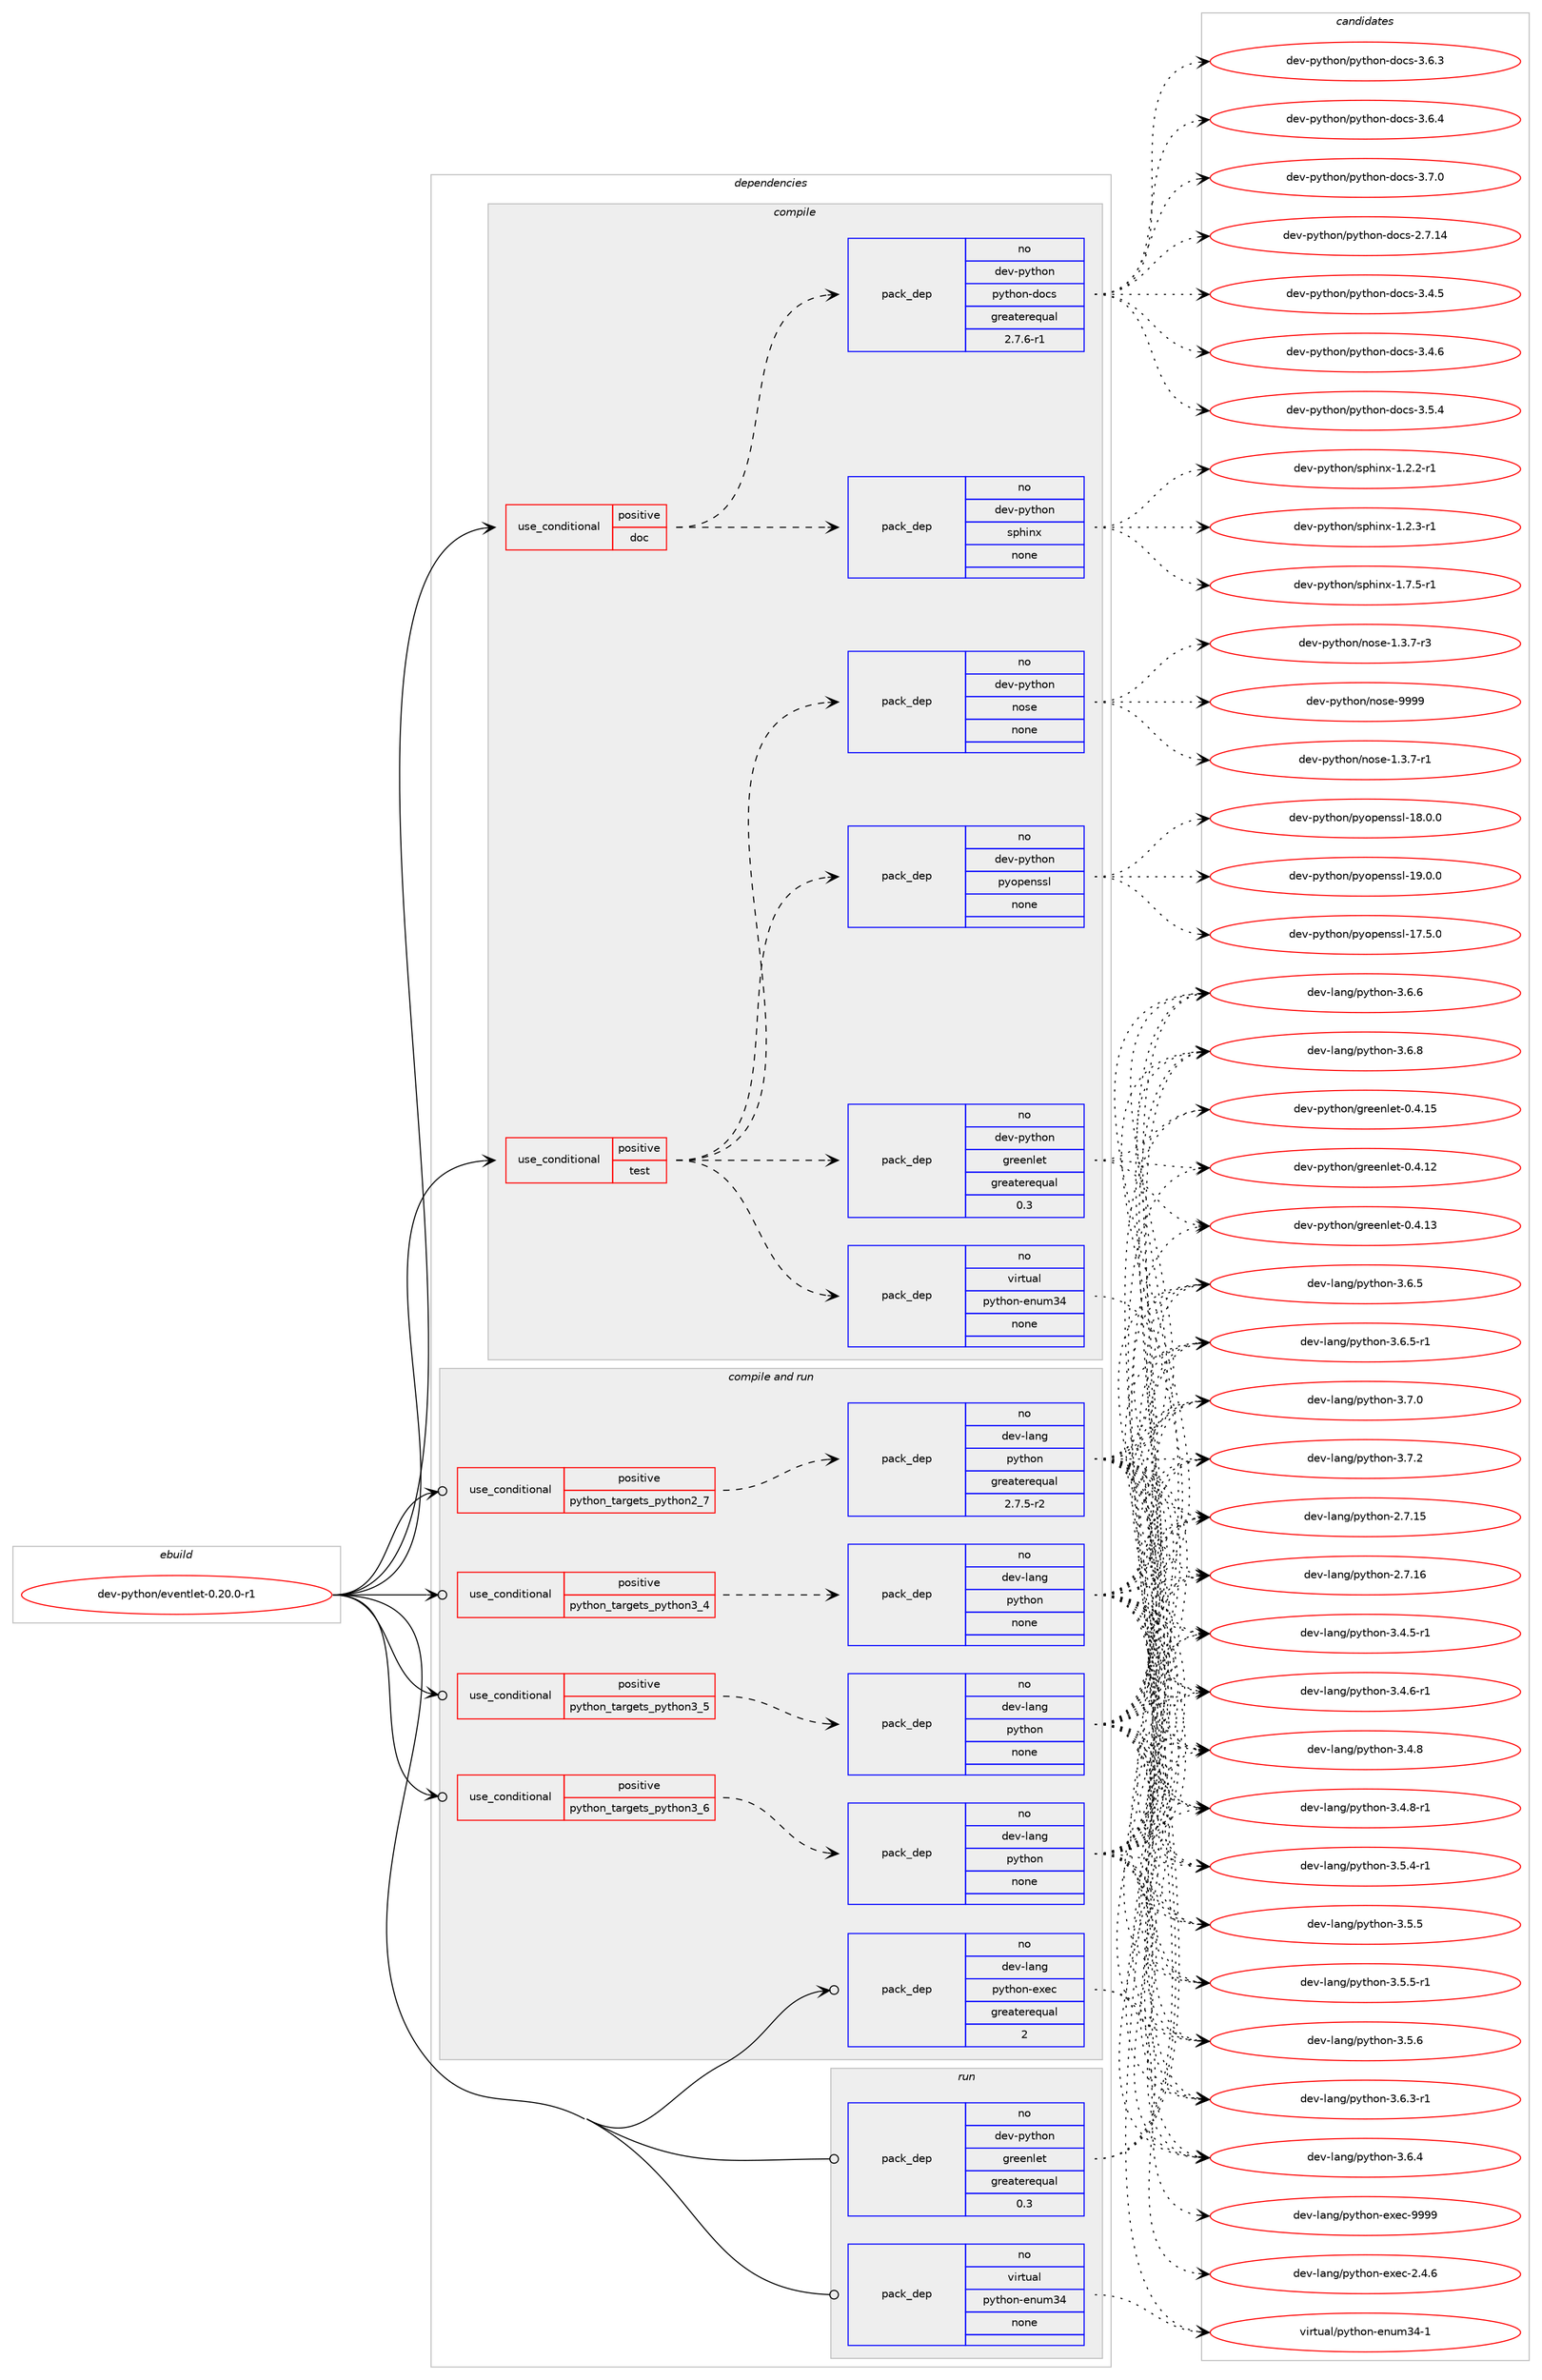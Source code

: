 digraph prolog {

# *************
# Graph options
# *************

newrank=true;
concentrate=true;
compound=true;
graph [rankdir=LR,fontname=Helvetica,fontsize=10,ranksep=1.5];#, ranksep=2.5, nodesep=0.2];
edge  [arrowhead=vee];
node  [fontname=Helvetica,fontsize=10];

# **********
# The ebuild
# **********

subgraph cluster_leftcol {
color=gray;
rank=same;
label=<<i>ebuild</i>>;
id [label="dev-python/eventlet-0.20.0-r1", color=red, width=4, href="../dev-python/eventlet-0.20.0-r1.svg"];
}

# ****************
# The dependencies
# ****************

subgraph cluster_midcol {
color=gray;
label=<<i>dependencies</i>>;
subgraph cluster_compile {
fillcolor="#eeeeee";
style=filled;
label=<<i>compile</i>>;
subgraph cond373977 {
dependency1408214 [label=<<TABLE BORDER="0" CELLBORDER="1" CELLSPACING="0" CELLPADDING="4"><TR><TD ROWSPAN="3" CELLPADDING="10">use_conditional</TD></TR><TR><TD>positive</TD></TR><TR><TD>doc</TD></TR></TABLE>>, shape=none, color=red];
subgraph pack1010978 {
dependency1408215 [label=<<TABLE BORDER="0" CELLBORDER="1" CELLSPACING="0" CELLPADDING="4" WIDTH="220"><TR><TD ROWSPAN="6" CELLPADDING="30">pack_dep</TD></TR><TR><TD WIDTH="110">no</TD></TR><TR><TD>dev-python</TD></TR><TR><TD>sphinx</TD></TR><TR><TD>none</TD></TR><TR><TD></TD></TR></TABLE>>, shape=none, color=blue];
}
dependency1408214:e -> dependency1408215:w [weight=20,style="dashed",arrowhead="vee"];
subgraph pack1010979 {
dependency1408216 [label=<<TABLE BORDER="0" CELLBORDER="1" CELLSPACING="0" CELLPADDING="4" WIDTH="220"><TR><TD ROWSPAN="6" CELLPADDING="30">pack_dep</TD></TR><TR><TD WIDTH="110">no</TD></TR><TR><TD>dev-python</TD></TR><TR><TD>python-docs</TD></TR><TR><TD>greaterequal</TD></TR><TR><TD>2.7.6-r1</TD></TR></TABLE>>, shape=none, color=blue];
}
dependency1408214:e -> dependency1408216:w [weight=20,style="dashed",arrowhead="vee"];
}
id:e -> dependency1408214:w [weight=20,style="solid",arrowhead="vee"];
subgraph cond373978 {
dependency1408217 [label=<<TABLE BORDER="0" CELLBORDER="1" CELLSPACING="0" CELLPADDING="4"><TR><TD ROWSPAN="3" CELLPADDING="10">use_conditional</TD></TR><TR><TD>positive</TD></TR><TR><TD>test</TD></TR></TABLE>>, shape=none, color=red];
subgraph pack1010980 {
dependency1408218 [label=<<TABLE BORDER="0" CELLBORDER="1" CELLSPACING="0" CELLPADDING="4" WIDTH="220"><TR><TD ROWSPAN="6" CELLPADDING="30">pack_dep</TD></TR><TR><TD WIDTH="110">no</TD></TR><TR><TD>virtual</TD></TR><TR><TD>python-enum34</TD></TR><TR><TD>none</TD></TR><TR><TD></TD></TR></TABLE>>, shape=none, color=blue];
}
dependency1408217:e -> dependency1408218:w [weight=20,style="dashed",arrowhead="vee"];
subgraph pack1010981 {
dependency1408219 [label=<<TABLE BORDER="0" CELLBORDER="1" CELLSPACING="0" CELLPADDING="4" WIDTH="220"><TR><TD ROWSPAN="6" CELLPADDING="30">pack_dep</TD></TR><TR><TD WIDTH="110">no</TD></TR><TR><TD>dev-python</TD></TR><TR><TD>greenlet</TD></TR><TR><TD>greaterequal</TD></TR><TR><TD>0.3</TD></TR></TABLE>>, shape=none, color=blue];
}
dependency1408217:e -> dependency1408219:w [weight=20,style="dashed",arrowhead="vee"];
subgraph pack1010982 {
dependency1408220 [label=<<TABLE BORDER="0" CELLBORDER="1" CELLSPACING="0" CELLPADDING="4" WIDTH="220"><TR><TD ROWSPAN="6" CELLPADDING="30">pack_dep</TD></TR><TR><TD WIDTH="110">no</TD></TR><TR><TD>dev-python</TD></TR><TR><TD>pyopenssl</TD></TR><TR><TD>none</TD></TR><TR><TD></TD></TR></TABLE>>, shape=none, color=blue];
}
dependency1408217:e -> dependency1408220:w [weight=20,style="dashed",arrowhead="vee"];
subgraph pack1010983 {
dependency1408221 [label=<<TABLE BORDER="0" CELLBORDER="1" CELLSPACING="0" CELLPADDING="4" WIDTH="220"><TR><TD ROWSPAN="6" CELLPADDING="30">pack_dep</TD></TR><TR><TD WIDTH="110">no</TD></TR><TR><TD>dev-python</TD></TR><TR><TD>nose</TD></TR><TR><TD>none</TD></TR><TR><TD></TD></TR></TABLE>>, shape=none, color=blue];
}
dependency1408217:e -> dependency1408221:w [weight=20,style="dashed",arrowhead="vee"];
}
id:e -> dependency1408217:w [weight=20,style="solid",arrowhead="vee"];
}
subgraph cluster_compileandrun {
fillcolor="#eeeeee";
style=filled;
label=<<i>compile and run</i>>;
subgraph cond373979 {
dependency1408222 [label=<<TABLE BORDER="0" CELLBORDER="1" CELLSPACING="0" CELLPADDING="4"><TR><TD ROWSPAN="3" CELLPADDING="10">use_conditional</TD></TR><TR><TD>positive</TD></TR><TR><TD>python_targets_python2_7</TD></TR></TABLE>>, shape=none, color=red];
subgraph pack1010984 {
dependency1408223 [label=<<TABLE BORDER="0" CELLBORDER="1" CELLSPACING="0" CELLPADDING="4" WIDTH="220"><TR><TD ROWSPAN="6" CELLPADDING="30">pack_dep</TD></TR><TR><TD WIDTH="110">no</TD></TR><TR><TD>dev-lang</TD></TR><TR><TD>python</TD></TR><TR><TD>greaterequal</TD></TR><TR><TD>2.7.5-r2</TD></TR></TABLE>>, shape=none, color=blue];
}
dependency1408222:e -> dependency1408223:w [weight=20,style="dashed",arrowhead="vee"];
}
id:e -> dependency1408222:w [weight=20,style="solid",arrowhead="odotvee"];
subgraph cond373980 {
dependency1408224 [label=<<TABLE BORDER="0" CELLBORDER="1" CELLSPACING="0" CELLPADDING="4"><TR><TD ROWSPAN="3" CELLPADDING="10">use_conditional</TD></TR><TR><TD>positive</TD></TR><TR><TD>python_targets_python3_4</TD></TR></TABLE>>, shape=none, color=red];
subgraph pack1010985 {
dependency1408225 [label=<<TABLE BORDER="0" CELLBORDER="1" CELLSPACING="0" CELLPADDING="4" WIDTH="220"><TR><TD ROWSPAN="6" CELLPADDING="30">pack_dep</TD></TR><TR><TD WIDTH="110">no</TD></TR><TR><TD>dev-lang</TD></TR><TR><TD>python</TD></TR><TR><TD>none</TD></TR><TR><TD></TD></TR></TABLE>>, shape=none, color=blue];
}
dependency1408224:e -> dependency1408225:w [weight=20,style="dashed",arrowhead="vee"];
}
id:e -> dependency1408224:w [weight=20,style="solid",arrowhead="odotvee"];
subgraph cond373981 {
dependency1408226 [label=<<TABLE BORDER="0" CELLBORDER="1" CELLSPACING="0" CELLPADDING="4"><TR><TD ROWSPAN="3" CELLPADDING="10">use_conditional</TD></TR><TR><TD>positive</TD></TR><TR><TD>python_targets_python3_5</TD></TR></TABLE>>, shape=none, color=red];
subgraph pack1010986 {
dependency1408227 [label=<<TABLE BORDER="0" CELLBORDER="1" CELLSPACING="0" CELLPADDING="4" WIDTH="220"><TR><TD ROWSPAN="6" CELLPADDING="30">pack_dep</TD></TR><TR><TD WIDTH="110">no</TD></TR><TR><TD>dev-lang</TD></TR><TR><TD>python</TD></TR><TR><TD>none</TD></TR><TR><TD></TD></TR></TABLE>>, shape=none, color=blue];
}
dependency1408226:e -> dependency1408227:w [weight=20,style="dashed",arrowhead="vee"];
}
id:e -> dependency1408226:w [weight=20,style="solid",arrowhead="odotvee"];
subgraph cond373982 {
dependency1408228 [label=<<TABLE BORDER="0" CELLBORDER="1" CELLSPACING="0" CELLPADDING="4"><TR><TD ROWSPAN="3" CELLPADDING="10">use_conditional</TD></TR><TR><TD>positive</TD></TR><TR><TD>python_targets_python3_6</TD></TR></TABLE>>, shape=none, color=red];
subgraph pack1010987 {
dependency1408229 [label=<<TABLE BORDER="0" CELLBORDER="1" CELLSPACING="0" CELLPADDING="4" WIDTH="220"><TR><TD ROWSPAN="6" CELLPADDING="30">pack_dep</TD></TR><TR><TD WIDTH="110">no</TD></TR><TR><TD>dev-lang</TD></TR><TR><TD>python</TD></TR><TR><TD>none</TD></TR><TR><TD></TD></TR></TABLE>>, shape=none, color=blue];
}
dependency1408228:e -> dependency1408229:w [weight=20,style="dashed",arrowhead="vee"];
}
id:e -> dependency1408228:w [weight=20,style="solid",arrowhead="odotvee"];
subgraph pack1010988 {
dependency1408230 [label=<<TABLE BORDER="0" CELLBORDER="1" CELLSPACING="0" CELLPADDING="4" WIDTH="220"><TR><TD ROWSPAN="6" CELLPADDING="30">pack_dep</TD></TR><TR><TD WIDTH="110">no</TD></TR><TR><TD>dev-lang</TD></TR><TR><TD>python-exec</TD></TR><TR><TD>greaterequal</TD></TR><TR><TD>2</TD></TR></TABLE>>, shape=none, color=blue];
}
id:e -> dependency1408230:w [weight=20,style="solid",arrowhead="odotvee"];
}
subgraph cluster_run {
fillcolor="#eeeeee";
style=filled;
label=<<i>run</i>>;
subgraph pack1010989 {
dependency1408231 [label=<<TABLE BORDER="0" CELLBORDER="1" CELLSPACING="0" CELLPADDING="4" WIDTH="220"><TR><TD ROWSPAN="6" CELLPADDING="30">pack_dep</TD></TR><TR><TD WIDTH="110">no</TD></TR><TR><TD>dev-python</TD></TR><TR><TD>greenlet</TD></TR><TR><TD>greaterequal</TD></TR><TR><TD>0.3</TD></TR></TABLE>>, shape=none, color=blue];
}
id:e -> dependency1408231:w [weight=20,style="solid",arrowhead="odot"];
subgraph pack1010990 {
dependency1408232 [label=<<TABLE BORDER="0" CELLBORDER="1" CELLSPACING="0" CELLPADDING="4" WIDTH="220"><TR><TD ROWSPAN="6" CELLPADDING="30">pack_dep</TD></TR><TR><TD WIDTH="110">no</TD></TR><TR><TD>virtual</TD></TR><TR><TD>python-enum34</TD></TR><TR><TD>none</TD></TR><TR><TD></TD></TR></TABLE>>, shape=none, color=blue];
}
id:e -> dependency1408232:w [weight=20,style="solid",arrowhead="odot"];
}
}

# **************
# The candidates
# **************

subgraph cluster_choices {
rank=same;
color=gray;
label=<<i>candidates</i>>;

subgraph choice1010978 {
color=black;
nodesep=1;
choice10010111845112121116104111110471151121041051101204549465046504511449 [label="dev-python/sphinx-1.2.2-r1", color=red, width=4,href="../dev-python/sphinx-1.2.2-r1.svg"];
choice10010111845112121116104111110471151121041051101204549465046514511449 [label="dev-python/sphinx-1.2.3-r1", color=red, width=4,href="../dev-python/sphinx-1.2.3-r1.svg"];
choice10010111845112121116104111110471151121041051101204549465546534511449 [label="dev-python/sphinx-1.7.5-r1", color=red, width=4,href="../dev-python/sphinx-1.7.5-r1.svg"];
dependency1408215:e -> choice10010111845112121116104111110471151121041051101204549465046504511449:w [style=dotted,weight="100"];
dependency1408215:e -> choice10010111845112121116104111110471151121041051101204549465046514511449:w [style=dotted,weight="100"];
dependency1408215:e -> choice10010111845112121116104111110471151121041051101204549465546534511449:w [style=dotted,weight="100"];
}
subgraph choice1010979 {
color=black;
nodesep=1;
choice1001011184511212111610411111047112121116104111110451001119911545504655464952 [label="dev-python/python-docs-2.7.14", color=red, width=4,href="../dev-python/python-docs-2.7.14.svg"];
choice10010111845112121116104111110471121211161041111104510011199115455146524653 [label="dev-python/python-docs-3.4.5", color=red, width=4,href="../dev-python/python-docs-3.4.5.svg"];
choice10010111845112121116104111110471121211161041111104510011199115455146524654 [label="dev-python/python-docs-3.4.6", color=red, width=4,href="../dev-python/python-docs-3.4.6.svg"];
choice10010111845112121116104111110471121211161041111104510011199115455146534652 [label="dev-python/python-docs-3.5.4", color=red, width=4,href="../dev-python/python-docs-3.5.4.svg"];
choice10010111845112121116104111110471121211161041111104510011199115455146544651 [label="dev-python/python-docs-3.6.3", color=red, width=4,href="../dev-python/python-docs-3.6.3.svg"];
choice10010111845112121116104111110471121211161041111104510011199115455146544652 [label="dev-python/python-docs-3.6.4", color=red, width=4,href="../dev-python/python-docs-3.6.4.svg"];
choice10010111845112121116104111110471121211161041111104510011199115455146554648 [label="dev-python/python-docs-3.7.0", color=red, width=4,href="../dev-python/python-docs-3.7.0.svg"];
dependency1408216:e -> choice1001011184511212111610411111047112121116104111110451001119911545504655464952:w [style=dotted,weight="100"];
dependency1408216:e -> choice10010111845112121116104111110471121211161041111104510011199115455146524653:w [style=dotted,weight="100"];
dependency1408216:e -> choice10010111845112121116104111110471121211161041111104510011199115455146524654:w [style=dotted,weight="100"];
dependency1408216:e -> choice10010111845112121116104111110471121211161041111104510011199115455146534652:w [style=dotted,weight="100"];
dependency1408216:e -> choice10010111845112121116104111110471121211161041111104510011199115455146544651:w [style=dotted,weight="100"];
dependency1408216:e -> choice10010111845112121116104111110471121211161041111104510011199115455146544652:w [style=dotted,weight="100"];
dependency1408216:e -> choice10010111845112121116104111110471121211161041111104510011199115455146554648:w [style=dotted,weight="100"];
}
subgraph choice1010980 {
color=black;
nodesep=1;
choice11810511411611797108471121211161041111104510111011710951524549 [label="virtual/python-enum34-1", color=red, width=4,href="../virtual/python-enum34-1.svg"];
dependency1408218:e -> choice11810511411611797108471121211161041111104510111011710951524549:w [style=dotted,weight="100"];
}
subgraph choice1010981 {
color=black;
nodesep=1;
choice100101118451121211161041111104710311410110111010810111645484652464950 [label="dev-python/greenlet-0.4.12", color=red, width=4,href="../dev-python/greenlet-0.4.12.svg"];
choice100101118451121211161041111104710311410110111010810111645484652464951 [label="dev-python/greenlet-0.4.13", color=red, width=4,href="../dev-python/greenlet-0.4.13.svg"];
choice100101118451121211161041111104710311410110111010810111645484652464953 [label="dev-python/greenlet-0.4.15", color=red, width=4,href="../dev-python/greenlet-0.4.15.svg"];
dependency1408219:e -> choice100101118451121211161041111104710311410110111010810111645484652464950:w [style=dotted,weight="100"];
dependency1408219:e -> choice100101118451121211161041111104710311410110111010810111645484652464951:w [style=dotted,weight="100"];
dependency1408219:e -> choice100101118451121211161041111104710311410110111010810111645484652464953:w [style=dotted,weight="100"];
}
subgraph choice1010982 {
color=black;
nodesep=1;
choice100101118451121211161041111104711212111111210111011511510845495546534648 [label="dev-python/pyopenssl-17.5.0", color=red, width=4,href="../dev-python/pyopenssl-17.5.0.svg"];
choice100101118451121211161041111104711212111111210111011511510845495646484648 [label="dev-python/pyopenssl-18.0.0", color=red, width=4,href="../dev-python/pyopenssl-18.0.0.svg"];
choice100101118451121211161041111104711212111111210111011511510845495746484648 [label="dev-python/pyopenssl-19.0.0", color=red, width=4,href="../dev-python/pyopenssl-19.0.0.svg"];
dependency1408220:e -> choice100101118451121211161041111104711212111111210111011511510845495546534648:w [style=dotted,weight="100"];
dependency1408220:e -> choice100101118451121211161041111104711212111111210111011511510845495646484648:w [style=dotted,weight="100"];
dependency1408220:e -> choice100101118451121211161041111104711212111111210111011511510845495746484648:w [style=dotted,weight="100"];
}
subgraph choice1010983 {
color=black;
nodesep=1;
choice10010111845112121116104111110471101111151014549465146554511449 [label="dev-python/nose-1.3.7-r1", color=red, width=4,href="../dev-python/nose-1.3.7-r1.svg"];
choice10010111845112121116104111110471101111151014549465146554511451 [label="dev-python/nose-1.3.7-r3", color=red, width=4,href="../dev-python/nose-1.3.7-r3.svg"];
choice10010111845112121116104111110471101111151014557575757 [label="dev-python/nose-9999", color=red, width=4,href="../dev-python/nose-9999.svg"];
dependency1408221:e -> choice10010111845112121116104111110471101111151014549465146554511449:w [style=dotted,weight="100"];
dependency1408221:e -> choice10010111845112121116104111110471101111151014549465146554511451:w [style=dotted,weight="100"];
dependency1408221:e -> choice10010111845112121116104111110471101111151014557575757:w [style=dotted,weight="100"];
}
subgraph choice1010984 {
color=black;
nodesep=1;
choice10010111845108971101034711212111610411111045504655464953 [label="dev-lang/python-2.7.15", color=red, width=4,href="../dev-lang/python-2.7.15.svg"];
choice10010111845108971101034711212111610411111045504655464954 [label="dev-lang/python-2.7.16", color=red, width=4,href="../dev-lang/python-2.7.16.svg"];
choice1001011184510897110103471121211161041111104551465246534511449 [label="dev-lang/python-3.4.5-r1", color=red, width=4,href="../dev-lang/python-3.4.5-r1.svg"];
choice1001011184510897110103471121211161041111104551465246544511449 [label="dev-lang/python-3.4.6-r1", color=red, width=4,href="../dev-lang/python-3.4.6-r1.svg"];
choice100101118451089711010347112121116104111110455146524656 [label="dev-lang/python-3.4.8", color=red, width=4,href="../dev-lang/python-3.4.8.svg"];
choice1001011184510897110103471121211161041111104551465246564511449 [label="dev-lang/python-3.4.8-r1", color=red, width=4,href="../dev-lang/python-3.4.8-r1.svg"];
choice1001011184510897110103471121211161041111104551465346524511449 [label="dev-lang/python-3.5.4-r1", color=red, width=4,href="../dev-lang/python-3.5.4-r1.svg"];
choice100101118451089711010347112121116104111110455146534653 [label="dev-lang/python-3.5.5", color=red, width=4,href="../dev-lang/python-3.5.5.svg"];
choice1001011184510897110103471121211161041111104551465346534511449 [label="dev-lang/python-3.5.5-r1", color=red, width=4,href="../dev-lang/python-3.5.5-r1.svg"];
choice100101118451089711010347112121116104111110455146534654 [label="dev-lang/python-3.5.6", color=red, width=4,href="../dev-lang/python-3.5.6.svg"];
choice1001011184510897110103471121211161041111104551465446514511449 [label="dev-lang/python-3.6.3-r1", color=red, width=4,href="../dev-lang/python-3.6.3-r1.svg"];
choice100101118451089711010347112121116104111110455146544652 [label="dev-lang/python-3.6.4", color=red, width=4,href="../dev-lang/python-3.6.4.svg"];
choice100101118451089711010347112121116104111110455146544653 [label="dev-lang/python-3.6.5", color=red, width=4,href="../dev-lang/python-3.6.5.svg"];
choice1001011184510897110103471121211161041111104551465446534511449 [label="dev-lang/python-3.6.5-r1", color=red, width=4,href="../dev-lang/python-3.6.5-r1.svg"];
choice100101118451089711010347112121116104111110455146544654 [label="dev-lang/python-3.6.6", color=red, width=4,href="../dev-lang/python-3.6.6.svg"];
choice100101118451089711010347112121116104111110455146544656 [label="dev-lang/python-3.6.8", color=red, width=4,href="../dev-lang/python-3.6.8.svg"];
choice100101118451089711010347112121116104111110455146554648 [label="dev-lang/python-3.7.0", color=red, width=4,href="../dev-lang/python-3.7.0.svg"];
choice100101118451089711010347112121116104111110455146554650 [label="dev-lang/python-3.7.2", color=red, width=4,href="../dev-lang/python-3.7.2.svg"];
dependency1408223:e -> choice10010111845108971101034711212111610411111045504655464953:w [style=dotted,weight="100"];
dependency1408223:e -> choice10010111845108971101034711212111610411111045504655464954:w [style=dotted,weight="100"];
dependency1408223:e -> choice1001011184510897110103471121211161041111104551465246534511449:w [style=dotted,weight="100"];
dependency1408223:e -> choice1001011184510897110103471121211161041111104551465246544511449:w [style=dotted,weight="100"];
dependency1408223:e -> choice100101118451089711010347112121116104111110455146524656:w [style=dotted,weight="100"];
dependency1408223:e -> choice1001011184510897110103471121211161041111104551465246564511449:w [style=dotted,weight="100"];
dependency1408223:e -> choice1001011184510897110103471121211161041111104551465346524511449:w [style=dotted,weight="100"];
dependency1408223:e -> choice100101118451089711010347112121116104111110455146534653:w [style=dotted,weight="100"];
dependency1408223:e -> choice1001011184510897110103471121211161041111104551465346534511449:w [style=dotted,weight="100"];
dependency1408223:e -> choice100101118451089711010347112121116104111110455146534654:w [style=dotted,weight="100"];
dependency1408223:e -> choice1001011184510897110103471121211161041111104551465446514511449:w [style=dotted,weight="100"];
dependency1408223:e -> choice100101118451089711010347112121116104111110455146544652:w [style=dotted,weight="100"];
dependency1408223:e -> choice100101118451089711010347112121116104111110455146544653:w [style=dotted,weight="100"];
dependency1408223:e -> choice1001011184510897110103471121211161041111104551465446534511449:w [style=dotted,weight="100"];
dependency1408223:e -> choice100101118451089711010347112121116104111110455146544654:w [style=dotted,weight="100"];
dependency1408223:e -> choice100101118451089711010347112121116104111110455146544656:w [style=dotted,weight="100"];
dependency1408223:e -> choice100101118451089711010347112121116104111110455146554648:w [style=dotted,weight="100"];
dependency1408223:e -> choice100101118451089711010347112121116104111110455146554650:w [style=dotted,weight="100"];
}
subgraph choice1010985 {
color=black;
nodesep=1;
choice10010111845108971101034711212111610411111045504655464953 [label="dev-lang/python-2.7.15", color=red, width=4,href="../dev-lang/python-2.7.15.svg"];
choice10010111845108971101034711212111610411111045504655464954 [label="dev-lang/python-2.7.16", color=red, width=4,href="../dev-lang/python-2.7.16.svg"];
choice1001011184510897110103471121211161041111104551465246534511449 [label="dev-lang/python-3.4.5-r1", color=red, width=4,href="../dev-lang/python-3.4.5-r1.svg"];
choice1001011184510897110103471121211161041111104551465246544511449 [label="dev-lang/python-3.4.6-r1", color=red, width=4,href="../dev-lang/python-3.4.6-r1.svg"];
choice100101118451089711010347112121116104111110455146524656 [label="dev-lang/python-3.4.8", color=red, width=4,href="../dev-lang/python-3.4.8.svg"];
choice1001011184510897110103471121211161041111104551465246564511449 [label="dev-lang/python-3.4.8-r1", color=red, width=4,href="../dev-lang/python-3.4.8-r1.svg"];
choice1001011184510897110103471121211161041111104551465346524511449 [label="dev-lang/python-3.5.4-r1", color=red, width=4,href="../dev-lang/python-3.5.4-r1.svg"];
choice100101118451089711010347112121116104111110455146534653 [label="dev-lang/python-3.5.5", color=red, width=4,href="../dev-lang/python-3.5.5.svg"];
choice1001011184510897110103471121211161041111104551465346534511449 [label="dev-lang/python-3.5.5-r1", color=red, width=4,href="../dev-lang/python-3.5.5-r1.svg"];
choice100101118451089711010347112121116104111110455146534654 [label="dev-lang/python-3.5.6", color=red, width=4,href="../dev-lang/python-3.5.6.svg"];
choice1001011184510897110103471121211161041111104551465446514511449 [label="dev-lang/python-3.6.3-r1", color=red, width=4,href="../dev-lang/python-3.6.3-r1.svg"];
choice100101118451089711010347112121116104111110455146544652 [label="dev-lang/python-3.6.4", color=red, width=4,href="../dev-lang/python-3.6.4.svg"];
choice100101118451089711010347112121116104111110455146544653 [label="dev-lang/python-3.6.5", color=red, width=4,href="../dev-lang/python-3.6.5.svg"];
choice1001011184510897110103471121211161041111104551465446534511449 [label="dev-lang/python-3.6.5-r1", color=red, width=4,href="../dev-lang/python-3.6.5-r1.svg"];
choice100101118451089711010347112121116104111110455146544654 [label="dev-lang/python-3.6.6", color=red, width=4,href="../dev-lang/python-3.6.6.svg"];
choice100101118451089711010347112121116104111110455146544656 [label="dev-lang/python-3.6.8", color=red, width=4,href="../dev-lang/python-3.6.8.svg"];
choice100101118451089711010347112121116104111110455146554648 [label="dev-lang/python-3.7.0", color=red, width=4,href="../dev-lang/python-3.7.0.svg"];
choice100101118451089711010347112121116104111110455146554650 [label="dev-lang/python-3.7.2", color=red, width=4,href="../dev-lang/python-3.7.2.svg"];
dependency1408225:e -> choice10010111845108971101034711212111610411111045504655464953:w [style=dotted,weight="100"];
dependency1408225:e -> choice10010111845108971101034711212111610411111045504655464954:w [style=dotted,weight="100"];
dependency1408225:e -> choice1001011184510897110103471121211161041111104551465246534511449:w [style=dotted,weight="100"];
dependency1408225:e -> choice1001011184510897110103471121211161041111104551465246544511449:w [style=dotted,weight="100"];
dependency1408225:e -> choice100101118451089711010347112121116104111110455146524656:w [style=dotted,weight="100"];
dependency1408225:e -> choice1001011184510897110103471121211161041111104551465246564511449:w [style=dotted,weight="100"];
dependency1408225:e -> choice1001011184510897110103471121211161041111104551465346524511449:w [style=dotted,weight="100"];
dependency1408225:e -> choice100101118451089711010347112121116104111110455146534653:w [style=dotted,weight="100"];
dependency1408225:e -> choice1001011184510897110103471121211161041111104551465346534511449:w [style=dotted,weight="100"];
dependency1408225:e -> choice100101118451089711010347112121116104111110455146534654:w [style=dotted,weight="100"];
dependency1408225:e -> choice1001011184510897110103471121211161041111104551465446514511449:w [style=dotted,weight="100"];
dependency1408225:e -> choice100101118451089711010347112121116104111110455146544652:w [style=dotted,weight="100"];
dependency1408225:e -> choice100101118451089711010347112121116104111110455146544653:w [style=dotted,weight="100"];
dependency1408225:e -> choice1001011184510897110103471121211161041111104551465446534511449:w [style=dotted,weight="100"];
dependency1408225:e -> choice100101118451089711010347112121116104111110455146544654:w [style=dotted,weight="100"];
dependency1408225:e -> choice100101118451089711010347112121116104111110455146544656:w [style=dotted,weight="100"];
dependency1408225:e -> choice100101118451089711010347112121116104111110455146554648:w [style=dotted,weight="100"];
dependency1408225:e -> choice100101118451089711010347112121116104111110455146554650:w [style=dotted,weight="100"];
}
subgraph choice1010986 {
color=black;
nodesep=1;
choice10010111845108971101034711212111610411111045504655464953 [label="dev-lang/python-2.7.15", color=red, width=4,href="../dev-lang/python-2.7.15.svg"];
choice10010111845108971101034711212111610411111045504655464954 [label="dev-lang/python-2.7.16", color=red, width=4,href="../dev-lang/python-2.7.16.svg"];
choice1001011184510897110103471121211161041111104551465246534511449 [label="dev-lang/python-3.4.5-r1", color=red, width=4,href="../dev-lang/python-3.4.5-r1.svg"];
choice1001011184510897110103471121211161041111104551465246544511449 [label="dev-lang/python-3.4.6-r1", color=red, width=4,href="../dev-lang/python-3.4.6-r1.svg"];
choice100101118451089711010347112121116104111110455146524656 [label="dev-lang/python-3.4.8", color=red, width=4,href="../dev-lang/python-3.4.8.svg"];
choice1001011184510897110103471121211161041111104551465246564511449 [label="dev-lang/python-3.4.8-r1", color=red, width=4,href="../dev-lang/python-3.4.8-r1.svg"];
choice1001011184510897110103471121211161041111104551465346524511449 [label="dev-lang/python-3.5.4-r1", color=red, width=4,href="../dev-lang/python-3.5.4-r1.svg"];
choice100101118451089711010347112121116104111110455146534653 [label="dev-lang/python-3.5.5", color=red, width=4,href="../dev-lang/python-3.5.5.svg"];
choice1001011184510897110103471121211161041111104551465346534511449 [label="dev-lang/python-3.5.5-r1", color=red, width=4,href="../dev-lang/python-3.5.5-r1.svg"];
choice100101118451089711010347112121116104111110455146534654 [label="dev-lang/python-3.5.6", color=red, width=4,href="../dev-lang/python-3.5.6.svg"];
choice1001011184510897110103471121211161041111104551465446514511449 [label="dev-lang/python-3.6.3-r1", color=red, width=4,href="../dev-lang/python-3.6.3-r1.svg"];
choice100101118451089711010347112121116104111110455146544652 [label="dev-lang/python-3.6.4", color=red, width=4,href="../dev-lang/python-3.6.4.svg"];
choice100101118451089711010347112121116104111110455146544653 [label="dev-lang/python-3.6.5", color=red, width=4,href="../dev-lang/python-3.6.5.svg"];
choice1001011184510897110103471121211161041111104551465446534511449 [label="dev-lang/python-3.6.5-r1", color=red, width=4,href="../dev-lang/python-3.6.5-r1.svg"];
choice100101118451089711010347112121116104111110455146544654 [label="dev-lang/python-3.6.6", color=red, width=4,href="../dev-lang/python-3.6.6.svg"];
choice100101118451089711010347112121116104111110455146544656 [label="dev-lang/python-3.6.8", color=red, width=4,href="../dev-lang/python-3.6.8.svg"];
choice100101118451089711010347112121116104111110455146554648 [label="dev-lang/python-3.7.0", color=red, width=4,href="../dev-lang/python-3.7.0.svg"];
choice100101118451089711010347112121116104111110455146554650 [label="dev-lang/python-3.7.2", color=red, width=4,href="../dev-lang/python-3.7.2.svg"];
dependency1408227:e -> choice10010111845108971101034711212111610411111045504655464953:w [style=dotted,weight="100"];
dependency1408227:e -> choice10010111845108971101034711212111610411111045504655464954:w [style=dotted,weight="100"];
dependency1408227:e -> choice1001011184510897110103471121211161041111104551465246534511449:w [style=dotted,weight="100"];
dependency1408227:e -> choice1001011184510897110103471121211161041111104551465246544511449:w [style=dotted,weight="100"];
dependency1408227:e -> choice100101118451089711010347112121116104111110455146524656:w [style=dotted,weight="100"];
dependency1408227:e -> choice1001011184510897110103471121211161041111104551465246564511449:w [style=dotted,weight="100"];
dependency1408227:e -> choice1001011184510897110103471121211161041111104551465346524511449:w [style=dotted,weight="100"];
dependency1408227:e -> choice100101118451089711010347112121116104111110455146534653:w [style=dotted,weight="100"];
dependency1408227:e -> choice1001011184510897110103471121211161041111104551465346534511449:w [style=dotted,weight="100"];
dependency1408227:e -> choice100101118451089711010347112121116104111110455146534654:w [style=dotted,weight="100"];
dependency1408227:e -> choice1001011184510897110103471121211161041111104551465446514511449:w [style=dotted,weight="100"];
dependency1408227:e -> choice100101118451089711010347112121116104111110455146544652:w [style=dotted,weight="100"];
dependency1408227:e -> choice100101118451089711010347112121116104111110455146544653:w [style=dotted,weight="100"];
dependency1408227:e -> choice1001011184510897110103471121211161041111104551465446534511449:w [style=dotted,weight="100"];
dependency1408227:e -> choice100101118451089711010347112121116104111110455146544654:w [style=dotted,weight="100"];
dependency1408227:e -> choice100101118451089711010347112121116104111110455146544656:w [style=dotted,weight="100"];
dependency1408227:e -> choice100101118451089711010347112121116104111110455146554648:w [style=dotted,weight="100"];
dependency1408227:e -> choice100101118451089711010347112121116104111110455146554650:w [style=dotted,weight="100"];
}
subgraph choice1010987 {
color=black;
nodesep=1;
choice10010111845108971101034711212111610411111045504655464953 [label="dev-lang/python-2.7.15", color=red, width=4,href="../dev-lang/python-2.7.15.svg"];
choice10010111845108971101034711212111610411111045504655464954 [label="dev-lang/python-2.7.16", color=red, width=4,href="../dev-lang/python-2.7.16.svg"];
choice1001011184510897110103471121211161041111104551465246534511449 [label="dev-lang/python-3.4.5-r1", color=red, width=4,href="../dev-lang/python-3.4.5-r1.svg"];
choice1001011184510897110103471121211161041111104551465246544511449 [label="dev-lang/python-3.4.6-r1", color=red, width=4,href="../dev-lang/python-3.4.6-r1.svg"];
choice100101118451089711010347112121116104111110455146524656 [label="dev-lang/python-3.4.8", color=red, width=4,href="../dev-lang/python-3.4.8.svg"];
choice1001011184510897110103471121211161041111104551465246564511449 [label="dev-lang/python-3.4.8-r1", color=red, width=4,href="../dev-lang/python-3.4.8-r1.svg"];
choice1001011184510897110103471121211161041111104551465346524511449 [label="dev-lang/python-3.5.4-r1", color=red, width=4,href="../dev-lang/python-3.5.4-r1.svg"];
choice100101118451089711010347112121116104111110455146534653 [label="dev-lang/python-3.5.5", color=red, width=4,href="../dev-lang/python-3.5.5.svg"];
choice1001011184510897110103471121211161041111104551465346534511449 [label="dev-lang/python-3.5.5-r1", color=red, width=4,href="../dev-lang/python-3.5.5-r1.svg"];
choice100101118451089711010347112121116104111110455146534654 [label="dev-lang/python-3.5.6", color=red, width=4,href="../dev-lang/python-3.5.6.svg"];
choice1001011184510897110103471121211161041111104551465446514511449 [label="dev-lang/python-3.6.3-r1", color=red, width=4,href="../dev-lang/python-3.6.3-r1.svg"];
choice100101118451089711010347112121116104111110455146544652 [label="dev-lang/python-3.6.4", color=red, width=4,href="../dev-lang/python-3.6.4.svg"];
choice100101118451089711010347112121116104111110455146544653 [label="dev-lang/python-3.6.5", color=red, width=4,href="../dev-lang/python-3.6.5.svg"];
choice1001011184510897110103471121211161041111104551465446534511449 [label="dev-lang/python-3.6.5-r1", color=red, width=4,href="../dev-lang/python-3.6.5-r1.svg"];
choice100101118451089711010347112121116104111110455146544654 [label="dev-lang/python-3.6.6", color=red, width=4,href="../dev-lang/python-3.6.6.svg"];
choice100101118451089711010347112121116104111110455146544656 [label="dev-lang/python-3.6.8", color=red, width=4,href="../dev-lang/python-3.6.8.svg"];
choice100101118451089711010347112121116104111110455146554648 [label="dev-lang/python-3.7.0", color=red, width=4,href="../dev-lang/python-3.7.0.svg"];
choice100101118451089711010347112121116104111110455146554650 [label="dev-lang/python-3.7.2", color=red, width=4,href="../dev-lang/python-3.7.2.svg"];
dependency1408229:e -> choice10010111845108971101034711212111610411111045504655464953:w [style=dotted,weight="100"];
dependency1408229:e -> choice10010111845108971101034711212111610411111045504655464954:w [style=dotted,weight="100"];
dependency1408229:e -> choice1001011184510897110103471121211161041111104551465246534511449:w [style=dotted,weight="100"];
dependency1408229:e -> choice1001011184510897110103471121211161041111104551465246544511449:w [style=dotted,weight="100"];
dependency1408229:e -> choice100101118451089711010347112121116104111110455146524656:w [style=dotted,weight="100"];
dependency1408229:e -> choice1001011184510897110103471121211161041111104551465246564511449:w [style=dotted,weight="100"];
dependency1408229:e -> choice1001011184510897110103471121211161041111104551465346524511449:w [style=dotted,weight="100"];
dependency1408229:e -> choice100101118451089711010347112121116104111110455146534653:w [style=dotted,weight="100"];
dependency1408229:e -> choice1001011184510897110103471121211161041111104551465346534511449:w [style=dotted,weight="100"];
dependency1408229:e -> choice100101118451089711010347112121116104111110455146534654:w [style=dotted,weight="100"];
dependency1408229:e -> choice1001011184510897110103471121211161041111104551465446514511449:w [style=dotted,weight="100"];
dependency1408229:e -> choice100101118451089711010347112121116104111110455146544652:w [style=dotted,weight="100"];
dependency1408229:e -> choice100101118451089711010347112121116104111110455146544653:w [style=dotted,weight="100"];
dependency1408229:e -> choice1001011184510897110103471121211161041111104551465446534511449:w [style=dotted,weight="100"];
dependency1408229:e -> choice100101118451089711010347112121116104111110455146544654:w [style=dotted,weight="100"];
dependency1408229:e -> choice100101118451089711010347112121116104111110455146544656:w [style=dotted,weight="100"];
dependency1408229:e -> choice100101118451089711010347112121116104111110455146554648:w [style=dotted,weight="100"];
dependency1408229:e -> choice100101118451089711010347112121116104111110455146554650:w [style=dotted,weight="100"];
}
subgraph choice1010988 {
color=black;
nodesep=1;
choice1001011184510897110103471121211161041111104510112010199455046524654 [label="dev-lang/python-exec-2.4.6", color=red, width=4,href="../dev-lang/python-exec-2.4.6.svg"];
choice10010111845108971101034711212111610411111045101120101994557575757 [label="dev-lang/python-exec-9999", color=red, width=4,href="../dev-lang/python-exec-9999.svg"];
dependency1408230:e -> choice1001011184510897110103471121211161041111104510112010199455046524654:w [style=dotted,weight="100"];
dependency1408230:e -> choice10010111845108971101034711212111610411111045101120101994557575757:w [style=dotted,weight="100"];
}
subgraph choice1010989 {
color=black;
nodesep=1;
choice100101118451121211161041111104710311410110111010810111645484652464950 [label="dev-python/greenlet-0.4.12", color=red, width=4,href="../dev-python/greenlet-0.4.12.svg"];
choice100101118451121211161041111104710311410110111010810111645484652464951 [label="dev-python/greenlet-0.4.13", color=red, width=4,href="../dev-python/greenlet-0.4.13.svg"];
choice100101118451121211161041111104710311410110111010810111645484652464953 [label="dev-python/greenlet-0.4.15", color=red, width=4,href="../dev-python/greenlet-0.4.15.svg"];
dependency1408231:e -> choice100101118451121211161041111104710311410110111010810111645484652464950:w [style=dotted,weight="100"];
dependency1408231:e -> choice100101118451121211161041111104710311410110111010810111645484652464951:w [style=dotted,weight="100"];
dependency1408231:e -> choice100101118451121211161041111104710311410110111010810111645484652464953:w [style=dotted,weight="100"];
}
subgraph choice1010990 {
color=black;
nodesep=1;
choice11810511411611797108471121211161041111104510111011710951524549 [label="virtual/python-enum34-1", color=red, width=4,href="../virtual/python-enum34-1.svg"];
dependency1408232:e -> choice11810511411611797108471121211161041111104510111011710951524549:w [style=dotted,weight="100"];
}
}

}
